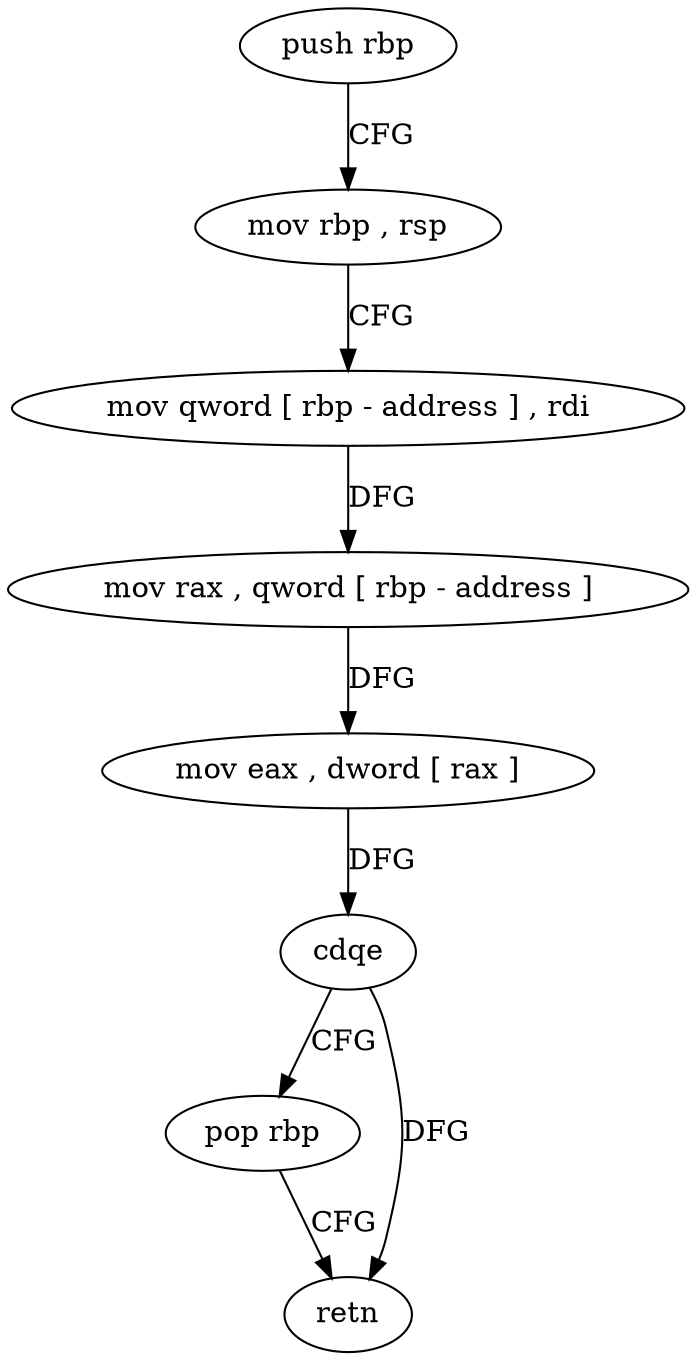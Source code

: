 digraph "func" {
"177449" [label = "push rbp" ]
"177450" [label = "mov rbp , rsp" ]
"177453" [label = "mov qword [ rbp - address ] , rdi" ]
"177457" [label = "mov rax , qword [ rbp - address ]" ]
"177461" [label = "mov eax , dword [ rax ]" ]
"177463" [label = "cdqe" ]
"177465" [label = "pop rbp" ]
"177466" [label = "retn" ]
"177449" -> "177450" [ label = "CFG" ]
"177450" -> "177453" [ label = "CFG" ]
"177453" -> "177457" [ label = "DFG" ]
"177457" -> "177461" [ label = "DFG" ]
"177461" -> "177463" [ label = "DFG" ]
"177463" -> "177465" [ label = "CFG" ]
"177463" -> "177466" [ label = "DFG" ]
"177465" -> "177466" [ label = "CFG" ]
}
